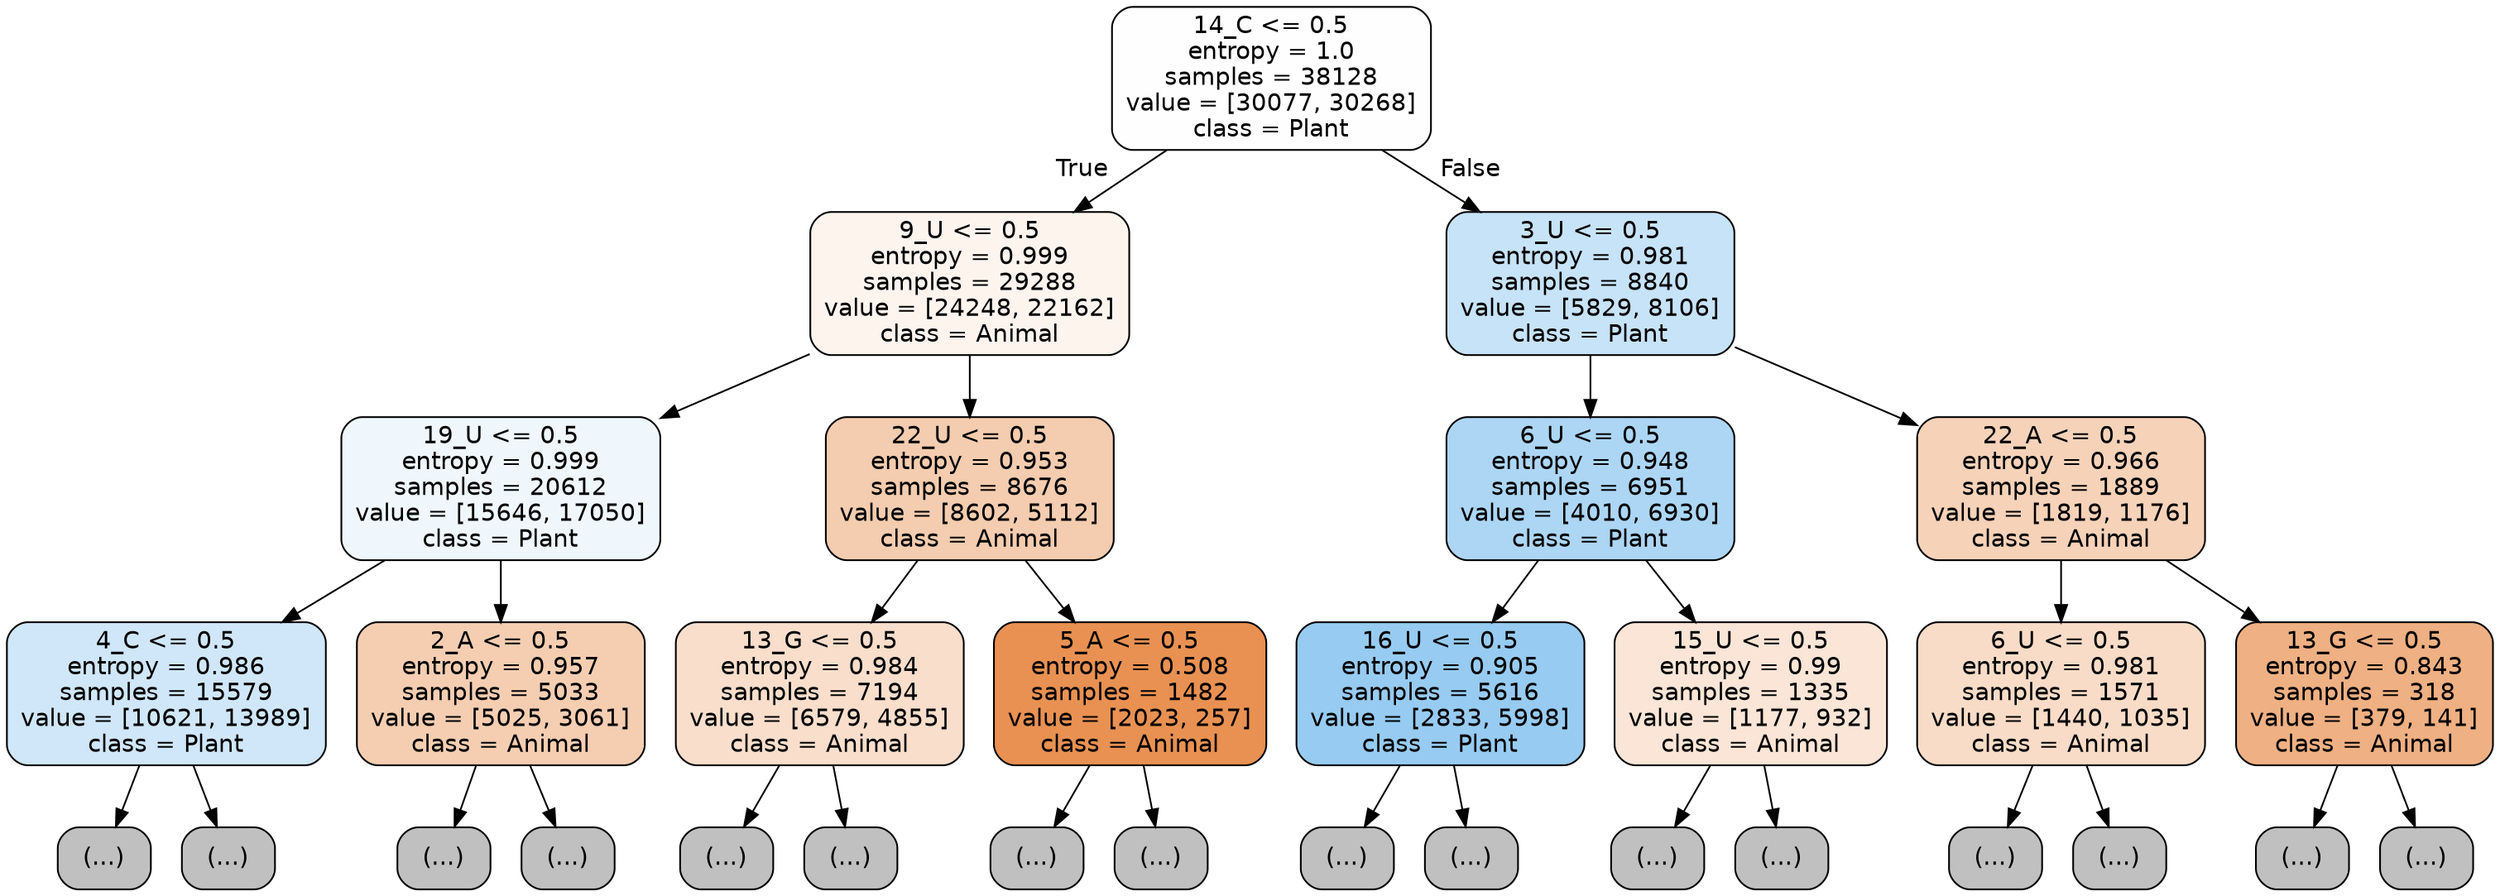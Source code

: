 digraph Tree {
node [shape=box, style="filled, rounded", color="black", fontname="helvetica"] ;
edge [fontname="helvetica"] ;
0 [label="14_C <= 0.5\nentropy = 1.0\nsamples = 38128\nvalue = [30077, 30268]\nclass = Plant", fillcolor="#fefeff"] ;
1 [label="9_U <= 0.5\nentropy = 0.999\nsamples = 29288\nvalue = [24248, 22162]\nclass = Animal", fillcolor="#fdf4ee"] ;
0 -> 1 [labeldistance=2.5, labelangle=45, headlabel="True"] ;
2 [label="19_U <= 0.5\nentropy = 0.999\nsamples = 20612\nvalue = [15646, 17050]\nclass = Plant", fillcolor="#eff7fd"] ;
1 -> 2 ;
3 [label="4_C <= 0.5\nentropy = 0.986\nsamples = 15579\nvalue = [10621, 13989]\nclass = Plant", fillcolor="#cfe7f9"] ;
2 -> 3 ;
4 [label="(...)", fillcolor="#C0C0C0"] ;
3 -> 4 ;
5497 [label="(...)", fillcolor="#C0C0C0"] ;
3 -> 5497 ;
7002 [label="2_A <= 0.5\nentropy = 0.957\nsamples = 5033\nvalue = [5025, 3061]\nclass = Animal", fillcolor="#f5ceb2"] ;
2 -> 7002 ;
7003 [label="(...)", fillcolor="#C0C0C0"] ;
7002 -> 7003 ;
8866 [label="(...)", fillcolor="#C0C0C0"] ;
7002 -> 8866 ;
9543 [label="22_U <= 0.5\nentropy = 0.953\nsamples = 8676\nvalue = [8602, 5112]\nclass = Animal", fillcolor="#f4ccaf"] ;
1 -> 9543 ;
9544 [label="13_G <= 0.5\nentropy = 0.984\nsamples = 7194\nvalue = [6579, 4855]\nclass = Animal", fillcolor="#f8decb"] ;
9543 -> 9544 ;
9545 [label="(...)", fillcolor="#C0C0C0"] ;
9544 -> 9545 ;
11998 [label="(...)", fillcolor="#C0C0C0"] ;
9544 -> 11998 ;
12951 [label="5_A <= 0.5\nentropy = 0.508\nsamples = 1482\nvalue = [2023, 257]\nclass = Animal", fillcolor="#e89152"] ;
9543 -> 12951 ;
12952 [label="(...)", fillcolor="#C0C0C0"] ;
12951 -> 12952 ;
13273 [label="(...)", fillcolor="#C0C0C0"] ;
12951 -> 13273 ;
13358 [label="3_U <= 0.5\nentropy = 0.981\nsamples = 8840\nvalue = [5829, 8106]\nclass = Plant", fillcolor="#c7e3f8"] ;
0 -> 13358 [labeldistance=2.5, labelangle=-45, headlabel="False"] ;
13359 [label="6_U <= 0.5\nentropy = 0.948\nsamples = 6951\nvalue = [4010, 6930]\nclass = Plant", fillcolor="#acd6f4"] ;
13358 -> 13359 ;
13360 [label="16_U <= 0.5\nentropy = 0.905\nsamples = 5616\nvalue = [2833, 5998]\nclass = Plant", fillcolor="#97cbf1"] ;
13359 -> 13360 ;
13361 [label="(...)", fillcolor="#C0C0C0"] ;
13360 -> 13361 ;
14734 [label="(...)", fillcolor="#C0C0C0"] ;
13360 -> 14734 ;
15265 [label="15_U <= 0.5\nentropy = 0.99\nsamples = 1335\nvalue = [1177, 932]\nclass = Animal", fillcolor="#fae5d6"] ;
13359 -> 15265 ;
15266 [label="(...)", fillcolor="#C0C0C0"] ;
15265 -> 15266 ;
15737 [label="(...)", fillcolor="#C0C0C0"] ;
15265 -> 15737 ;
15960 [label="22_A <= 0.5\nentropy = 0.966\nsamples = 1889\nvalue = [1819, 1176]\nclass = Animal", fillcolor="#f6d2b9"] ;
13358 -> 15960 ;
15961 [label="6_U <= 0.5\nentropy = 0.981\nsamples = 1571\nvalue = [1440, 1035]\nclass = Animal", fillcolor="#f8dcc7"] ;
15960 -> 15961 ;
15962 [label="(...)", fillcolor="#C0C0C0"] ;
15961 -> 15962 ;
16525 [label="(...)", fillcolor="#C0C0C0"] ;
15961 -> 16525 ;
16758 [label="13_G <= 0.5\nentropy = 0.843\nsamples = 318\nvalue = [379, 141]\nclass = Animal", fillcolor="#efb083"] ;
15960 -> 16758 ;
16759 [label="(...)", fillcolor="#C0C0C0"] ;
16758 -> 16759 ;
16848 [label="(...)", fillcolor="#C0C0C0"] ;
16758 -> 16848 ;
}